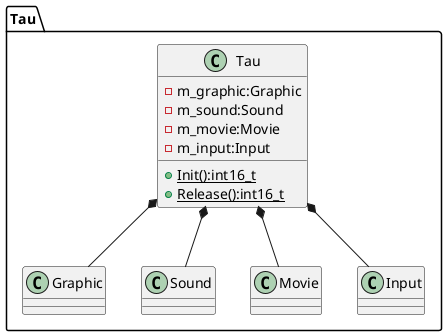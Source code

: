 @startuml Tau

set namespaceSeparator ::

namespace Tau{
  class Tau{
    -m_graphic:Graphic
    -m_sound:Sound
    -m_movie:Movie
    -m_input:Input

    {static} +Init():int16_t
    {static} +Release():int16_t
  }
}

Tau::Tau *-- Tau::Graphic
Tau::Tau *-- Tau::Sound
Tau::Tau *-- Tau::Movie
Tau::Tau *-- Tau::Input

@enduml
